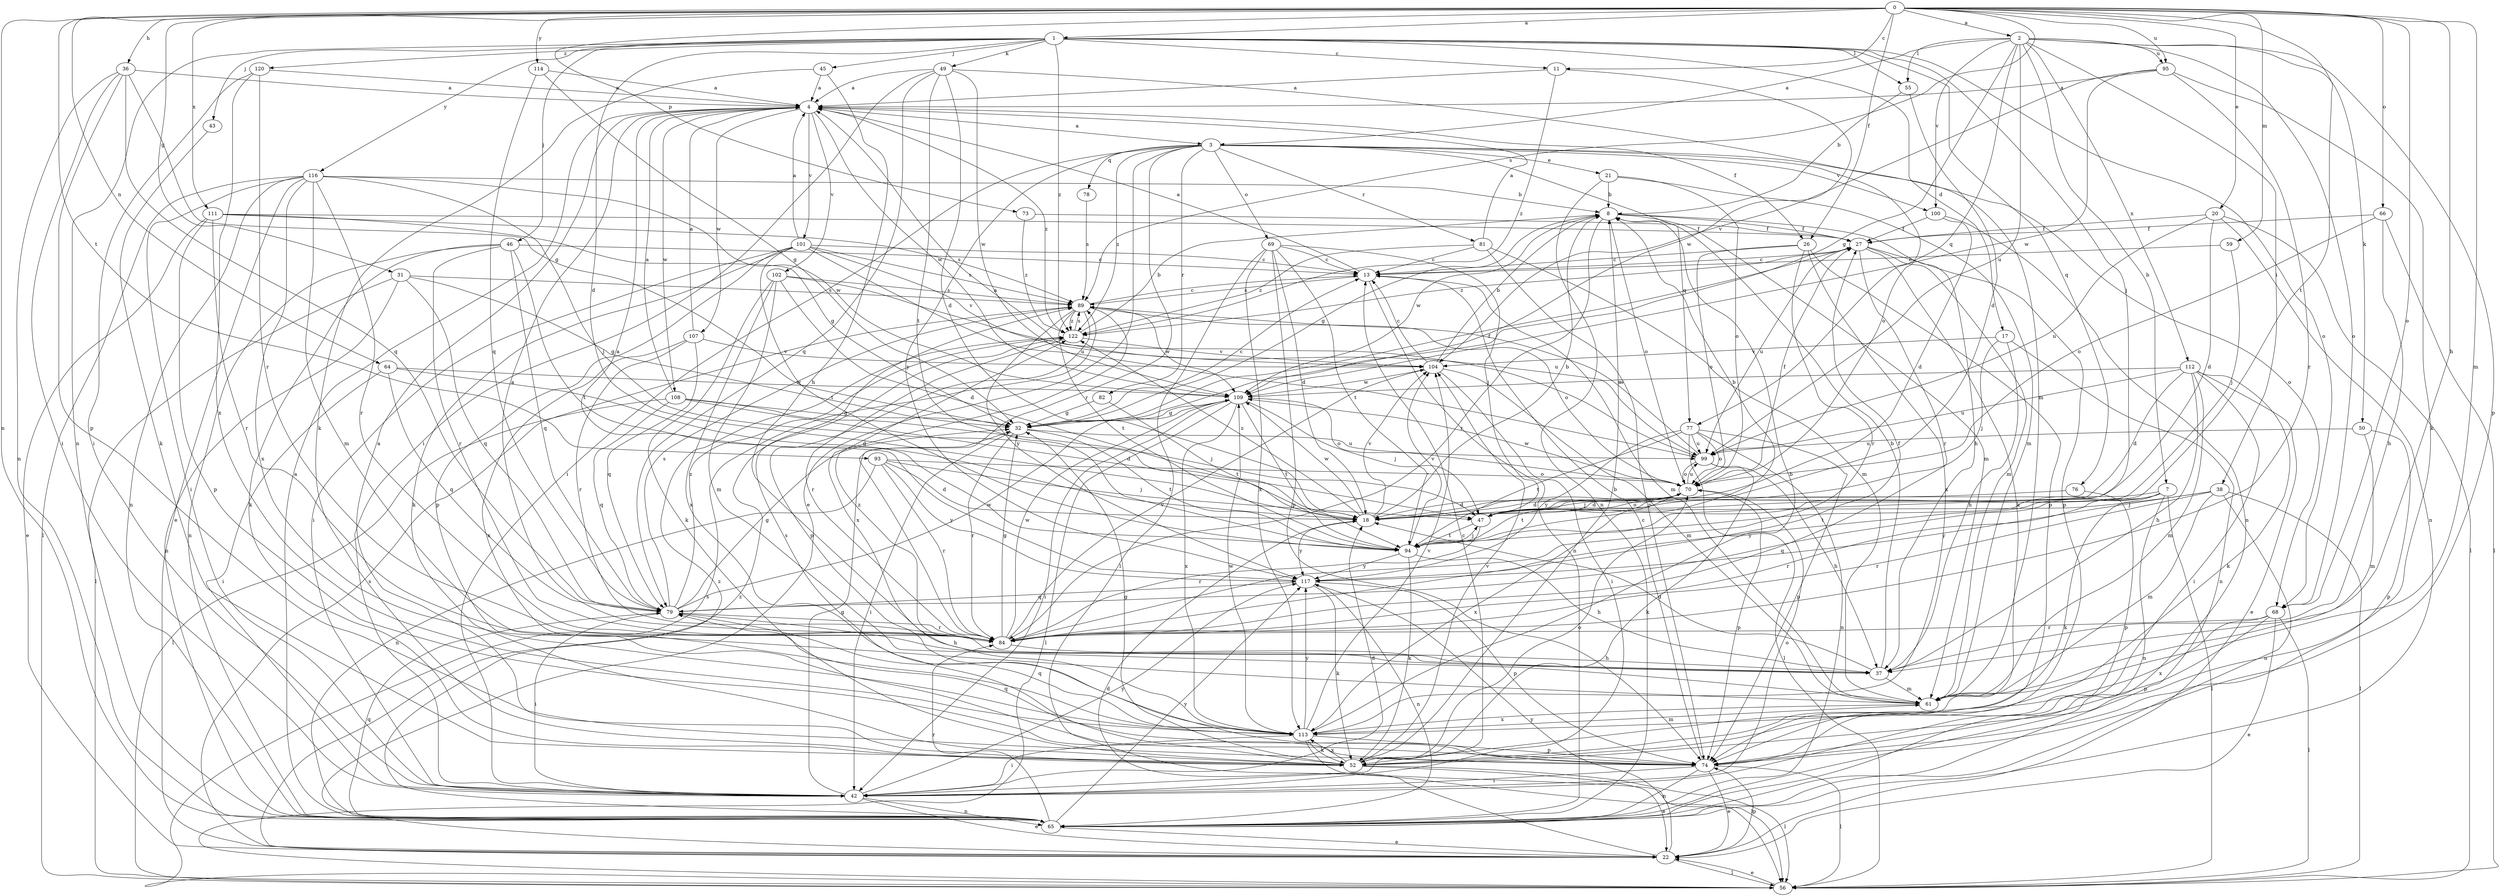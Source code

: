 strict digraph  {
0;
1;
2;
3;
4;
7;
8;
11;
13;
17;
18;
20;
21;
22;
26;
27;
31;
32;
36;
37;
38;
42;
43;
45;
46;
47;
49;
50;
52;
55;
56;
59;
61;
64;
65;
66;
68;
69;
70;
73;
74;
76;
77;
78;
79;
81;
82;
84;
89;
93;
94;
95;
99;
100;
101;
102;
104;
107;
108;
109;
111;
112;
113;
114;
116;
117;
120;
122;
0 -> 1  [label=a];
0 -> 2  [label=a];
0 -> 11  [label=c];
0 -> 20  [label=e];
0 -> 26  [label=f];
0 -> 31  [label=g];
0 -> 36  [label=h];
0 -> 37  [label=h];
0 -> 59  [label=m];
0 -> 61  [label=m];
0 -> 64  [label=n];
0 -> 65  [label=n];
0 -> 66  [label=o];
0 -> 68  [label=o];
0 -> 73  [label=p];
0 -> 89  [label=s];
0 -> 93  [label=t];
0 -> 94  [label=t];
0 -> 95  [label=u];
0 -> 111  [label=x];
0 -> 114  [label=y];
1 -> 11  [label=c];
1 -> 17  [label=d];
1 -> 18  [label=d];
1 -> 43  [label=j];
1 -> 45  [label=j];
1 -> 46  [label=j];
1 -> 47  [label=j];
1 -> 49  [label=k];
1 -> 55  [label=l];
1 -> 65  [label=n];
1 -> 68  [label=o];
1 -> 76  [label=q];
1 -> 116  [label=y];
1 -> 120  [label=z];
1 -> 122  [label=z];
2 -> 3  [label=a];
2 -> 7  [label=b];
2 -> 32  [label=g];
2 -> 38  [label=i];
2 -> 50  [label=k];
2 -> 55  [label=l];
2 -> 68  [label=o];
2 -> 74  [label=p];
2 -> 77  [label=q];
2 -> 95  [label=u];
2 -> 99  [label=u];
2 -> 100  [label=v];
2 -> 112  [label=x];
3 -> 21  [label=e];
3 -> 22  [label=e];
3 -> 42  [label=i];
3 -> 68  [label=o];
3 -> 69  [label=o];
3 -> 70  [label=o];
3 -> 77  [label=q];
3 -> 78  [label=q];
3 -> 81  [label=r];
3 -> 82  [label=r];
3 -> 84  [label=r];
3 -> 100  [label=v];
3 -> 117  [label=y];
3 -> 122  [label=z];
4 -> 3  [label=a];
4 -> 26  [label=f];
4 -> 101  [label=v];
4 -> 102  [label=v];
4 -> 107  [label=w];
4 -> 108  [label=w];
4 -> 109  [label=w];
4 -> 122  [label=z];
7 -> 18  [label=d];
7 -> 52  [label=k];
7 -> 56  [label=l];
7 -> 65  [label=n];
7 -> 79  [label=q];
7 -> 84  [label=r];
7 -> 94  [label=t];
7 -> 117  [label=y];
8 -> 27  [label=f];
8 -> 32  [label=g];
8 -> 37  [label=h];
8 -> 61  [label=m];
8 -> 70  [label=o];
8 -> 84  [label=r];
8 -> 109  [label=w];
11 -> 4  [label=a];
11 -> 109  [label=w];
11 -> 122  [label=z];
13 -> 4  [label=a];
13 -> 61  [label=m];
13 -> 65  [label=n];
13 -> 89  [label=s];
17 -> 37  [label=h];
17 -> 47  [label=j];
17 -> 65  [label=n];
17 -> 104  [label=v];
18 -> 8  [label=b];
18 -> 104  [label=v];
18 -> 109  [label=w];
18 -> 117  [label=y];
18 -> 122  [label=z];
20 -> 18  [label=d];
20 -> 27  [label=f];
20 -> 56  [label=l];
20 -> 65  [label=n];
20 -> 99  [label=u];
21 -> 8  [label=b];
21 -> 61  [label=m];
21 -> 65  [label=n];
21 -> 70  [label=o];
22 -> 18  [label=d];
22 -> 56  [label=l];
22 -> 74  [label=p];
22 -> 89  [label=s];
22 -> 117  [label=y];
22 -> 122  [label=z];
26 -> 13  [label=c];
26 -> 70  [label=o];
26 -> 74  [label=p];
26 -> 84  [label=r];
26 -> 113  [label=x];
27 -> 13  [label=c];
27 -> 52  [label=k];
27 -> 61  [label=m];
27 -> 74  [label=p];
27 -> 84  [label=r];
27 -> 99  [label=u];
27 -> 122  [label=z];
31 -> 32  [label=g];
31 -> 56  [label=l];
31 -> 65  [label=n];
31 -> 79  [label=q];
31 -> 89  [label=s];
32 -> 13  [label=c];
32 -> 27  [label=f];
32 -> 42  [label=i];
32 -> 84  [label=r];
32 -> 94  [label=t];
32 -> 99  [label=u];
36 -> 4  [label=a];
36 -> 32  [label=g];
36 -> 42  [label=i];
36 -> 65  [label=n];
36 -> 74  [label=p];
36 -> 79  [label=q];
37 -> 8  [label=b];
37 -> 18  [label=d];
37 -> 61  [label=m];
37 -> 122  [label=z];
38 -> 47  [label=j];
38 -> 56  [label=l];
38 -> 61  [label=m];
38 -> 65  [label=n];
38 -> 84  [label=r];
38 -> 117  [label=y];
42 -> 13  [label=c];
42 -> 18  [label=d];
42 -> 22  [label=e];
42 -> 32  [label=g];
42 -> 65  [label=n];
42 -> 70  [label=o];
42 -> 117  [label=y];
43 -> 52  [label=k];
45 -> 4  [label=a];
45 -> 37  [label=h];
45 -> 52  [label=k];
46 -> 13  [label=c];
46 -> 52  [label=k];
46 -> 65  [label=n];
46 -> 79  [label=q];
46 -> 84  [label=r];
46 -> 94  [label=t];
47 -> 70  [label=o];
47 -> 84  [label=r];
47 -> 94  [label=t];
49 -> 4  [label=a];
49 -> 18  [label=d];
49 -> 42  [label=i];
49 -> 61  [label=m];
49 -> 79  [label=q];
49 -> 94  [label=t];
49 -> 109  [label=w];
50 -> 61  [label=m];
50 -> 74  [label=p];
50 -> 99  [label=u];
52 -> 4  [label=a];
52 -> 8  [label=b];
52 -> 22  [label=e];
52 -> 32  [label=g];
52 -> 56  [label=l];
52 -> 70  [label=o];
52 -> 89  [label=s];
52 -> 104  [label=v];
52 -> 113  [label=x];
55 -> 8  [label=b];
55 -> 18  [label=d];
56 -> 22  [label=e];
56 -> 89  [label=s];
59 -> 13  [label=c];
59 -> 47  [label=j];
61 -> 113  [label=x];
64 -> 18  [label=d];
64 -> 42  [label=i];
64 -> 79  [label=q];
64 -> 109  [label=w];
65 -> 4  [label=a];
65 -> 22  [label=e];
65 -> 79  [label=q];
65 -> 84  [label=r];
65 -> 117  [label=y];
65 -> 122  [label=z];
66 -> 27  [label=f];
66 -> 37  [label=h];
66 -> 56  [label=l];
66 -> 70  [label=o];
68 -> 22  [label=e];
68 -> 56  [label=l];
68 -> 74  [label=p];
68 -> 84  [label=r];
68 -> 113  [label=x];
69 -> 13  [label=c];
69 -> 18  [label=d];
69 -> 47  [label=j];
69 -> 56  [label=l];
69 -> 74  [label=p];
69 -> 94  [label=t];
69 -> 113  [label=x];
70 -> 18  [label=d];
70 -> 27  [label=f];
70 -> 47  [label=j];
70 -> 74  [label=p];
70 -> 94  [label=t];
70 -> 99  [label=u];
70 -> 109  [label=w];
70 -> 113  [label=x];
73 -> 27  [label=f];
73 -> 122  [label=z];
74 -> 13  [label=c];
74 -> 22  [label=e];
74 -> 42  [label=i];
74 -> 56  [label=l];
74 -> 65  [label=n];
74 -> 79  [label=q];
76 -> 18  [label=d];
76 -> 74  [label=p];
77 -> 56  [label=l];
77 -> 65  [label=n];
77 -> 70  [label=o];
77 -> 74  [label=p];
77 -> 94  [label=t];
77 -> 99  [label=u];
77 -> 117  [label=y];
78 -> 89  [label=s];
79 -> 32  [label=g];
79 -> 37  [label=h];
79 -> 42  [label=i];
79 -> 84  [label=r];
79 -> 89  [label=s];
79 -> 109  [label=w];
79 -> 122  [label=z];
81 -> 4  [label=a];
81 -> 13  [label=c];
81 -> 61  [label=m];
81 -> 74  [label=p];
81 -> 122  [label=z];
82 -> 32  [label=g];
82 -> 94  [label=t];
84 -> 4  [label=a];
84 -> 27  [label=f];
84 -> 32  [label=g];
84 -> 37  [label=h];
84 -> 104  [label=v];
84 -> 109  [label=w];
89 -> 13  [label=c];
89 -> 70  [label=o];
89 -> 74  [label=p];
89 -> 94  [label=t];
89 -> 109  [label=w];
89 -> 113  [label=x];
89 -> 117  [label=y];
89 -> 122  [label=z];
93 -> 18  [label=d];
93 -> 47  [label=j];
93 -> 65  [label=n];
93 -> 70  [label=o];
93 -> 84  [label=r];
93 -> 117  [label=y];
94 -> 8  [label=b];
94 -> 37  [label=h];
94 -> 47  [label=j];
94 -> 52  [label=k];
94 -> 104  [label=v];
94 -> 117  [label=y];
95 -> 4  [label=a];
95 -> 52  [label=k];
95 -> 84  [label=r];
95 -> 104  [label=v];
95 -> 109  [label=w];
99 -> 4  [label=a];
99 -> 37  [label=h];
99 -> 52  [label=k];
99 -> 70  [label=o];
99 -> 89  [label=s];
100 -> 18  [label=d];
100 -> 27  [label=f];
100 -> 65  [label=n];
101 -> 4  [label=a];
101 -> 13  [label=c];
101 -> 42  [label=i];
101 -> 52  [label=k];
101 -> 74  [label=p];
101 -> 89  [label=s];
101 -> 94  [label=t];
101 -> 99  [label=u];
101 -> 104  [label=v];
102 -> 18  [label=d];
102 -> 52  [label=k];
102 -> 61  [label=m];
102 -> 89  [label=s];
102 -> 99  [label=u];
102 -> 113  [label=x];
104 -> 8  [label=b];
104 -> 13  [label=c];
104 -> 42  [label=i];
104 -> 61  [label=m];
104 -> 109  [label=w];
107 -> 4  [label=a];
107 -> 79  [label=q];
107 -> 84  [label=r];
107 -> 104  [label=v];
107 -> 113  [label=x];
108 -> 4  [label=a];
108 -> 18  [label=d];
108 -> 32  [label=g];
108 -> 47  [label=j];
108 -> 56  [label=l];
108 -> 79  [label=q];
109 -> 32  [label=g];
109 -> 42  [label=i];
109 -> 47  [label=j];
109 -> 56  [label=l];
109 -> 70  [label=o];
109 -> 94  [label=t];
109 -> 113  [label=x];
111 -> 22  [label=e];
111 -> 27  [label=f];
111 -> 32  [label=g];
111 -> 74  [label=p];
111 -> 84  [label=r];
111 -> 89  [label=s];
112 -> 18  [label=d];
112 -> 22  [label=e];
112 -> 37  [label=h];
112 -> 42  [label=i];
112 -> 52  [label=k];
112 -> 61  [label=m];
112 -> 99  [label=u];
112 -> 109  [label=w];
113 -> 8  [label=b];
113 -> 42  [label=i];
113 -> 52  [label=k];
113 -> 56  [label=l];
113 -> 61  [label=m];
113 -> 74  [label=p];
113 -> 79  [label=q];
113 -> 104  [label=v];
113 -> 109  [label=w];
113 -> 117  [label=y];
114 -> 4  [label=a];
114 -> 32  [label=g];
114 -> 79  [label=q];
116 -> 8  [label=b];
116 -> 22  [label=e];
116 -> 42  [label=i];
116 -> 47  [label=j];
116 -> 56  [label=l];
116 -> 61  [label=m];
116 -> 65  [label=n];
116 -> 84  [label=r];
116 -> 109  [label=w];
116 -> 113  [label=x];
117 -> 4  [label=a];
117 -> 52  [label=k];
117 -> 65  [label=n];
117 -> 74  [label=p];
117 -> 79  [label=q];
120 -> 4  [label=a];
120 -> 42  [label=i];
120 -> 84  [label=r];
120 -> 113  [label=x];
122 -> 8  [label=b];
122 -> 84  [label=r];
122 -> 89  [label=s];
122 -> 104  [label=v];
}
